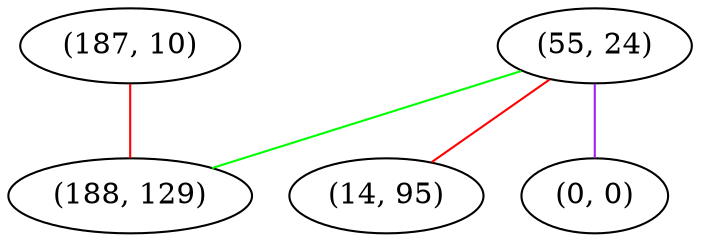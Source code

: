 graph "" {
"(55, 24)";
"(187, 10)";
"(188, 129)";
"(14, 95)";
"(0, 0)";
"(55, 24)" -- "(188, 129)"  [color=green, key=0, weight=2];
"(55, 24)" -- "(0, 0)"  [color=purple, key=0, weight=4];
"(55, 24)" -- "(14, 95)"  [color=red, key=0, weight=1];
"(187, 10)" -- "(188, 129)"  [color=red, key=0, weight=1];
}
